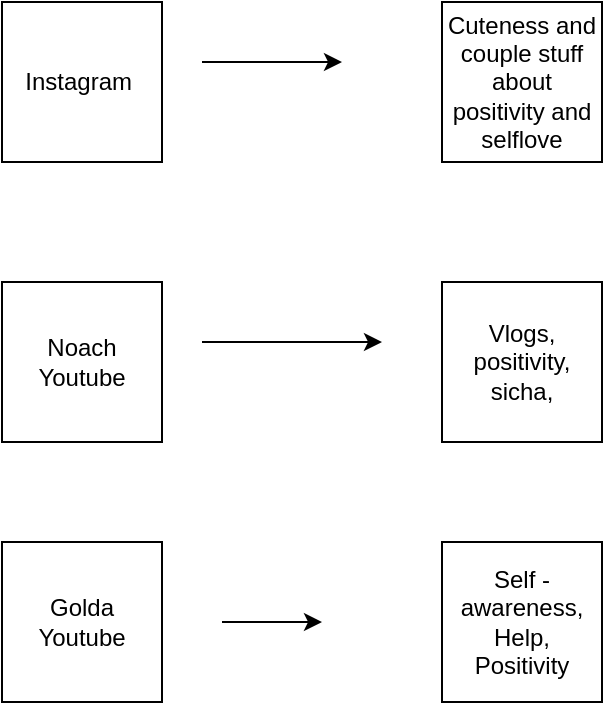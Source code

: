 <mxfile version="13.8.8" type="github"><diagram id="gazHqvyDSTKPCAJ-XkE-" name="Page-1"><mxGraphModel dx="751" dy="700" grid="1" gridSize="10" guides="1" tooltips="1" connect="1" arrows="1" fold="1" page="1" pageScale="1" pageWidth="850" pageHeight="1100" math="0" shadow="0"><root><mxCell id="0"/><mxCell id="1" parent="0"/><mxCell id="6sgovCMtDtjwwSB2Ebj8-1" value="Instagram&amp;nbsp;" style="whiteSpace=wrap;html=1;aspect=fixed;" vertex="1" parent="1"><mxGeometry x="110" y="60" width="80" height="80" as="geometry"/></mxCell><mxCell id="6sgovCMtDtjwwSB2Ebj8-2" value="Noach Youtube" style="whiteSpace=wrap;html=1;aspect=fixed;" vertex="1" parent="1"><mxGeometry x="110" y="200" width="80" height="80" as="geometry"/></mxCell><mxCell id="6sgovCMtDtjwwSB2Ebj8-3" value="Golda Youtube" style="whiteSpace=wrap;html=1;aspect=fixed;" vertex="1" parent="1"><mxGeometry x="110" y="330" width="80" height="80" as="geometry"/></mxCell><mxCell id="6sgovCMtDtjwwSB2Ebj8-6" value="" style="endArrow=classic;html=1;" edge="1" parent="1"><mxGeometry width="50" height="50" relative="1" as="geometry"><mxPoint x="210" y="90" as="sourcePoint"/><mxPoint x="280" y="90" as="targetPoint"/></mxGeometry></mxCell><mxCell id="6sgovCMtDtjwwSB2Ebj8-7" value="Cuteness and couple stuff about positivity and selflove" style="whiteSpace=wrap;html=1;aspect=fixed;" vertex="1" parent="1"><mxGeometry x="330" y="60" width="80" height="80" as="geometry"/></mxCell><mxCell id="6sgovCMtDtjwwSB2Ebj8-9" value="" style="endArrow=classic;html=1;" edge="1" parent="1"><mxGeometry width="50" height="50" relative="1" as="geometry"><mxPoint x="210" y="230" as="sourcePoint"/><mxPoint x="300" y="230" as="targetPoint"/></mxGeometry></mxCell><mxCell id="6sgovCMtDtjwwSB2Ebj8-10" value="Vlogs, positivity, sicha,&lt;br&gt;" style="whiteSpace=wrap;html=1;aspect=fixed;" vertex="1" parent="1"><mxGeometry x="330" y="200" width="80" height="80" as="geometry"/></mxCell><mxCell id="6sgovCMtDtjwwSB2Ebj8-11" value="" style="endArrow=classic;html=1;" edge="1" parent="1"><mxGeometry width="50" height="50" relative="1" as="geometry"><mxPoint x="220" y="370" as="sourcePoint"/><mxPoint x="270" y="370" as="targetPoint"/></mxGeometry></mxCell><mxCell id="6sgovCMtDtjwwSB2Ebj8-12" value="Self -awareness,&lt;br&gt;Help,&lt;br&gt;Positivity&lt;br&gt;" style="whiteSpace=wrap;html=1;aspect=fixed;" vertex="1" parent="1"><mxGeometry x="330" y="330" width="80" height="80" as="geometry"/></mxCell></root></mxGraphModel></diagram></mxfile>